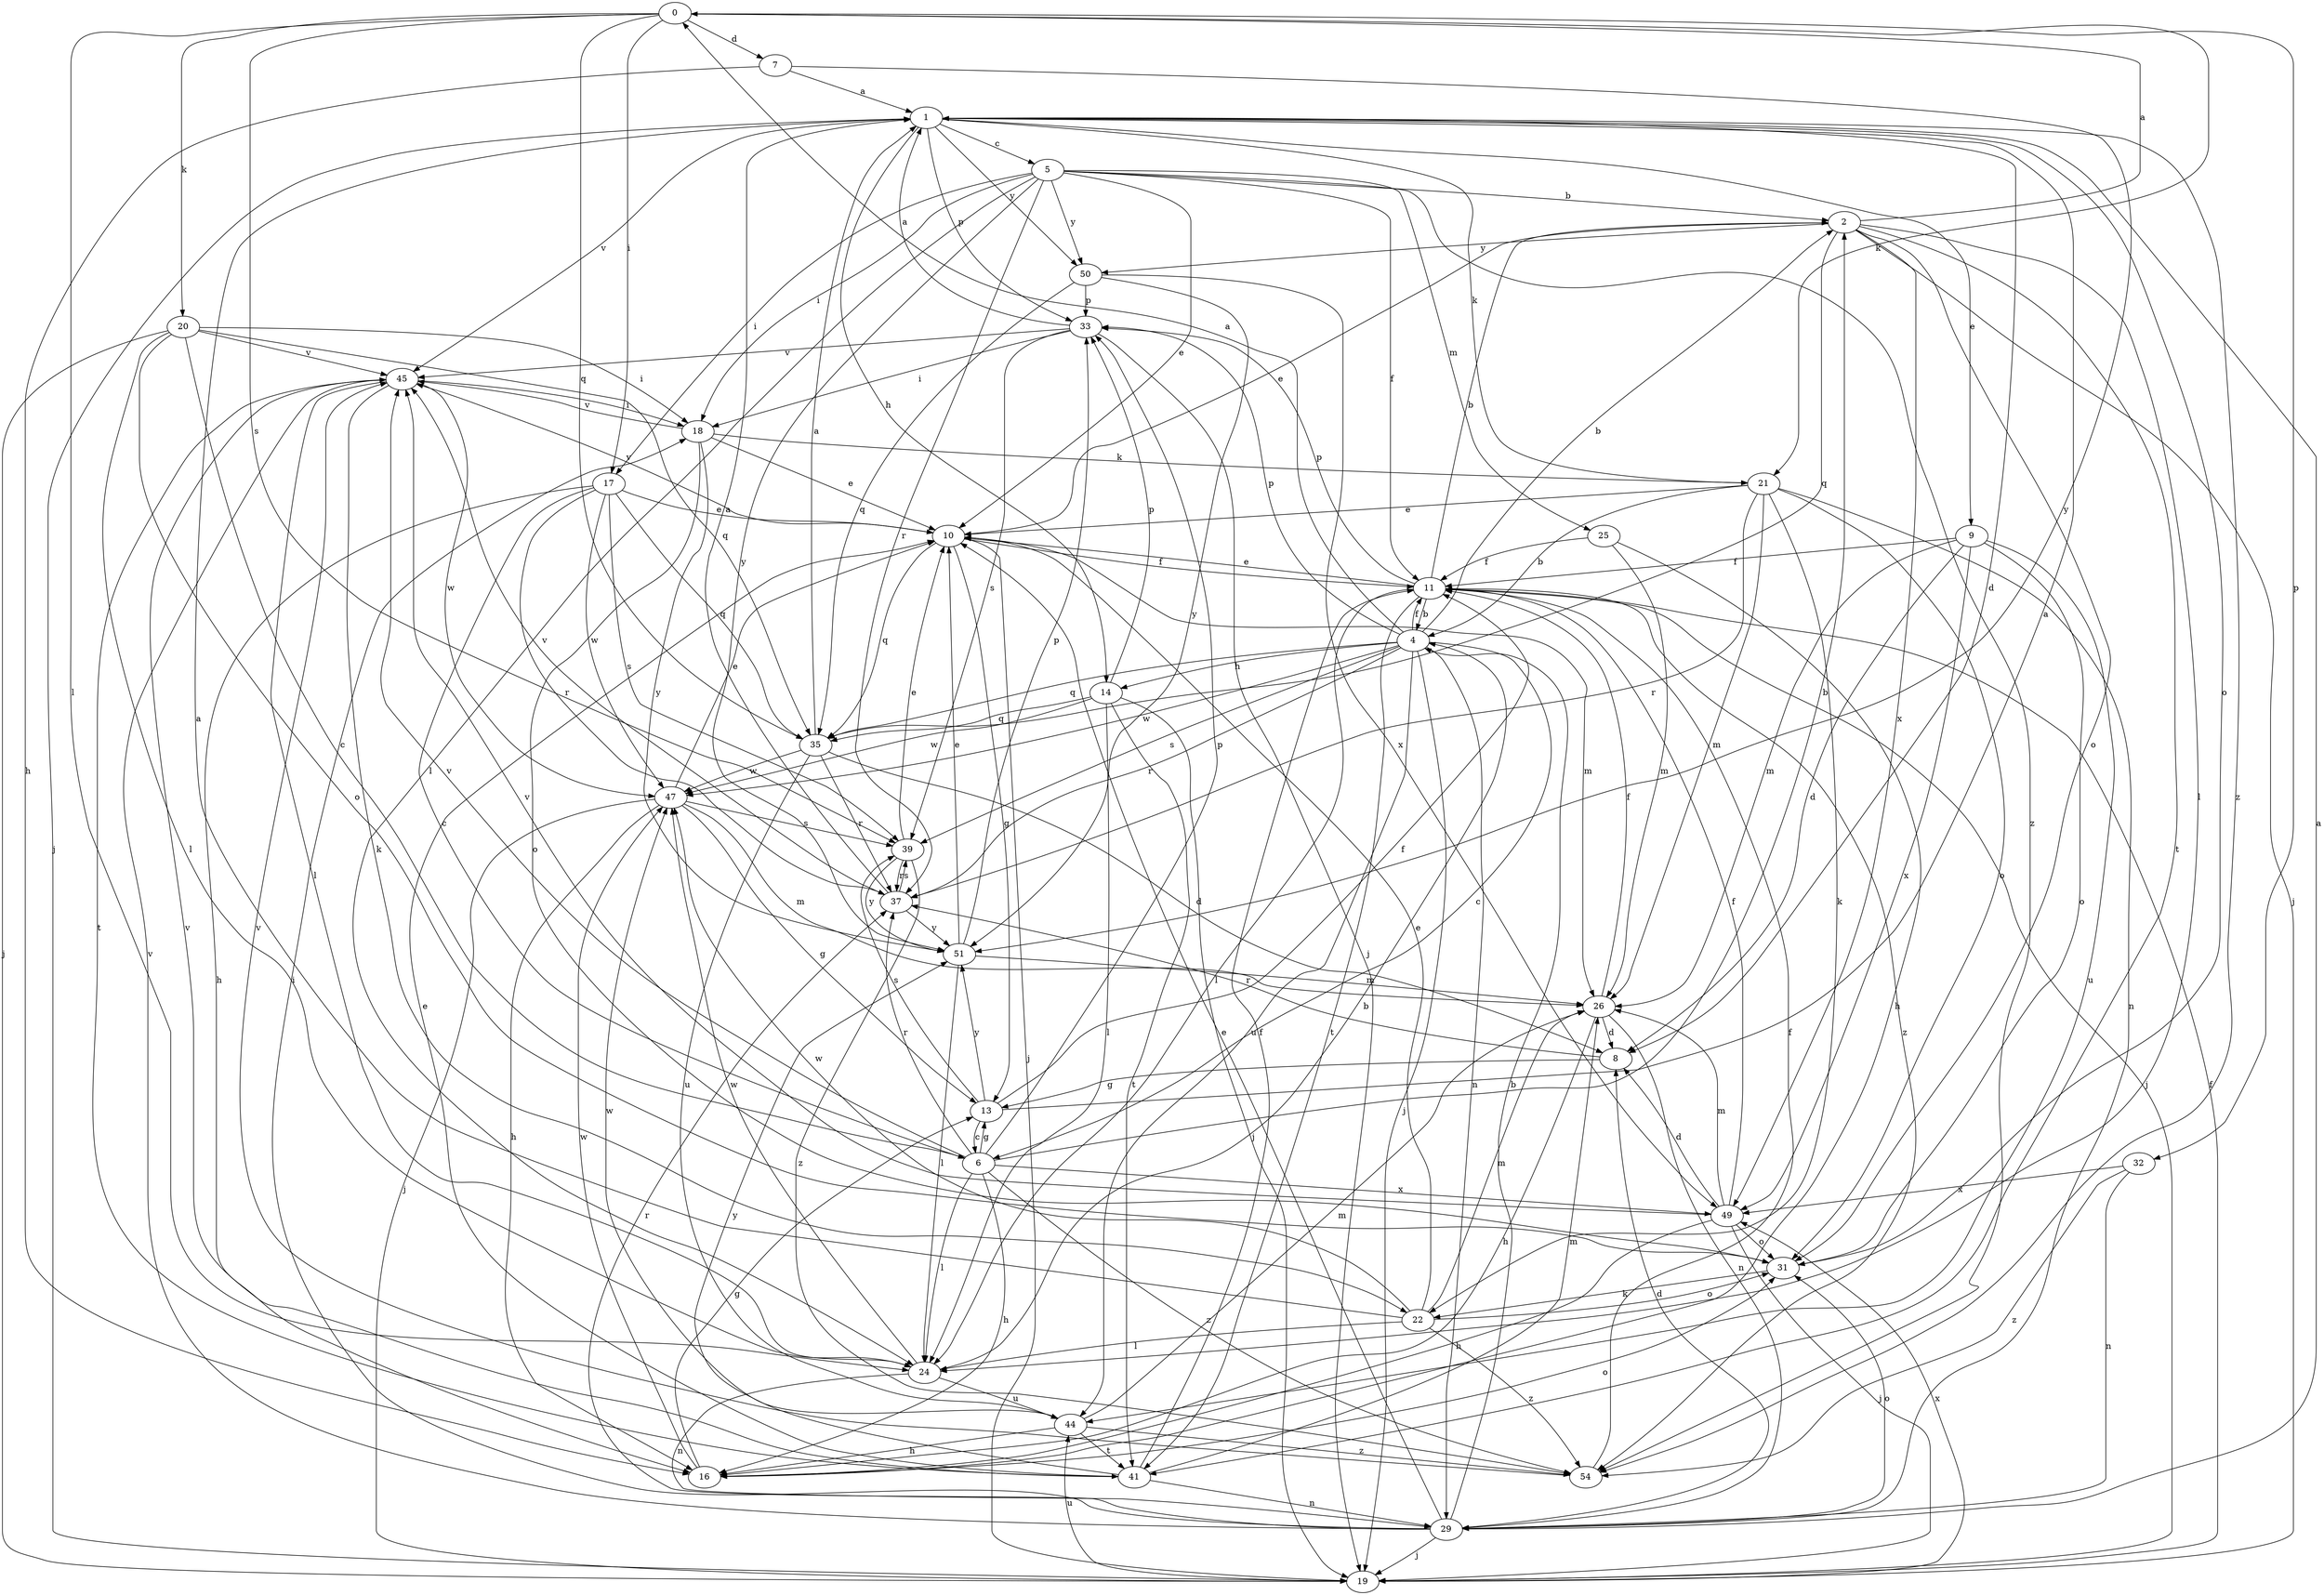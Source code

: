 strict digraph  {
0;
1;
2;
4;
5;
6;
7;
8;
9;
10;
11;
13;
14;
16;
17;
18;
19;
20;
21;
22;
24;
25;
26;
29;
31;
32;
33;
35;
37;
39;
41;
44;
45;
47;
49;
50;
51;
54;
0 -> 7  [label=d];
0 -> 17  [label=i];
0 -> 20  [label=k];
0 -> 21  [label=k];
0 -> 24  [label=l];
0 -> 32  [label=p];
0 -> 35  [label=q];
0 -> 39  [label=s];
1 -> 5  [label=c];
1 -> 8  [label=d];
1 -> 9  [label=e];
1 -> 14  [label=h];
1 -> 19  [label=j];
1 -> 21  [label=k];
1 -> 31  [label=o];
1 -> 33  [label=p];
1 -> 45  [label=v];
1 -> 50  [label=y];
1 -> 54  [label=z];
2 -> 0  [label=a];
2 -> 10  [label=e];
2 -> 19  [label=j];
2 -> 24  [label=l];
2 -> 31  [label=o];
2 -> 35  [label=q];
2 -> 41  [label=t];
2 -> 49  [label=x];
2 -> 50  [label=y];
4 -> 0  [label=a];
4 -> 2  [label=b];
4 -> 6  [label=c];
4 -> 11  [label=f];
4 -> 14  [label=h];
4 -> 19  [label=j];
4 -> 29  [label=n];
4 -> 33  [label=p];
4 -> 35  [label=q];
4 -> 37  [label=r];
4 -> 39  [label=s];
4 -> 44  [label=u];
4 -> 47  [label=w];
5 -> 2  [label=b];
5 -> 10  [label=e];
5 -> 11  [label=f];
5 -> 17  [label=i];
5 -> 18  [label=i];
5 -> 24  [label=l];
5 -> 25  [label=m];
5 -> 37  [label=r];
5 -> 50  [label=y];
5 -> 51  [label=y];
5 -> 54  [label=z];
6 -> 2  [label=b];
6 -> 13  [label=g];
6 -> 16  [label=h];
6 -> 24  [label=l];
6 -> 33  [label=p];
6 -> 37  [label=r];
6 -> 45  [label=v];
6 -> 49  [label=x];
6 -> 54  [label=z];
7 -> 1  [label=a];
7 -> 16  [label=h];
7 -> 51  [label=y];
8 -> 13  [label=g];
8 -> 37  [label=r];
9 -> 8  [label=d];
9 -> 11  [label=f];
9 -> 26  [label=m];
9 -> 31  [label=o];
9 -> 44  [label=u];
9 -> 49  [label=x];
10 -> 11  [label=f];
10 -> 13  [label=g];
10 -> 19  [label=j];
10 -> 26  [label=m];
10 -> 35  [label=q];
10 -> 45  [label=v];
11 -> 2  [label=b];
11 -> 4  [label=b];
11 -> 10  [label=e];
11 -> 19  [label=j];
11 -> 24  [label=l];
11 -> 33  [label=p];
11 -> 41  [label=t];
11 -> 54  [label=z];
13 -> 1  [label=a];
13 -> 6  [label=c];
13 -> 11  [label=f];
13 -> 39  [label=s];
13 -> 51  [label=y];
14 -> 19  [label=j];
14 -> 24  [label=l];
14 -> 33  [label=p];
14 -> 35  [label=q];
14 -> 41  [label=t];
14 -> 47  [label=w];
16 -> 13  [label=g];
16 -> 31  [label=o];
16 -> 47  [label=w];
17 -> 6  [label=c];
17 -> 10  [label=e];
17 -> 16  [label=h];
17 -> 35  [label=q];
17 -> 37  [label=r];
17 -> 39  [label=s];
17 -> 47  [label=w];
18 -> 10  [label=e];
18 -> 21  [label=k];
18 -> 31  [label=o];
18 -> 45  [label=v];
18 -> 51  [label=y];
19 -> 11  [label=f];
19 -> 44  [label=u];
19 -> 49  [label=x];
20 -> 6  [label=c];
20 -> 18  [label=i];
20 -> 19  [label=j];
20 -> 24  [label=l];
20 -> 31  [label=o];
20 -> 35  [label=q];
20 -> 45  [label=v];
21 -> 4  [label=b];
21 -> 10  [label=e];
21 -> 22  [label=k];
21 -> 26  [label=m];
21 -> 29  [label=n];
21 -> 31  [label=o];
21 -> 37  [label=r];
22 -> 1  [label=a];
22 -> 10  [label=e];
22 -> 24  [label=l];
22 -> 26  [label=m];
22 -> 31  [label=o];
22 -> 47  [label=w];
22 -> 54  [label=z];
24 -> 4  [label=b];
24 -> 29  [label=n];
24 -> 44  [label=u];
24 -> 47  [label=w];
25 -> 11  [label=f];
25 -> 16  [label=h];
25 -> 26  [label=m];
26 -> 8  [label=d];
26 -> 11  [label=f];
26 -> 16  [label=h];
26 -> 29  [label=n];
29 -> 1  [label=a];
29 -> 4  [label=b];
29 -> 8  [label=d];
29 -> 10  [label=e];
29 -> 18  [label=i];
29 -> 19  [label=j];
29 -> 31  [label=o];
29 -> 37  [label=r];
29 -> 45  [label=v];
31 -> 22  [label=k];
32 -> 29  [label=n];
32 -> 49  [label=x];
32 -> 54  [label=z];
33 -> 1  [label=a];
33 -> 18  [label=i];
33 -> 19  [label=j];
33 -> 39  [label=s];
33 -> 45  [label=v];
35 -> 1  [label=a];
35 -> 8  [label=d];
35 -> 37  [label=r];
35 -> 44  [label=u];
35 -> 47  [label=w];
37 -> 1  [label=a];
37 -> 39  [label=s];
37 -> 45  [label=v];
37 -> 51  [label=y];
39 -> 10  [label=e];
39 -> 37  [label=r];
39 -> 51  [label=y];
39 -> 54  [label=z];
41 -> 10  [label=e];
41 -> 11  [label=f];
41 -> 26  [label=m];
41 -> 29  [label=n];
41 -> 45  [label=v];
41 -> 51  [label=y];
44 -> 16  [label=h];
44 -> 26  [label=m];
44 -> 41  [label=t];
44 -> 47  [label=w];
44 -> 54  [label=z];
45 -> 18  [label=i];
45 -> 22  [label=k];
45 -> 24  [label=l];
45 -> 41  [label=t];
45 -> 47  [label=w];
47 -> 10  [label=e];
47 -> 13  [label=g];
47 -> 16  [label=h];
47 -> 19  [label=j];
47 -> 26  [label=m];
47 -> 39  [label=s];
49 -> 8  [label=d];
49 -> 11  [label=f];
49 -> 16  [label=h];
49 -> 19  [label=j];
49 -> 26  [label=m];
49 -> 31  [label=o];
49 -> 45  [label=v];
50 -> 33  [label=p];
50 -> 35  [label=q];
50 -> 49  [label=x];
50 -> 51  [label=y];
51 -> 10  [label=e];
51 -> 24  [label=l];
51 -> 26  [label=m];
51 -> 33  [label=p];
54 -> 11  [label=f];
54 -> 45  [label=v];
}
